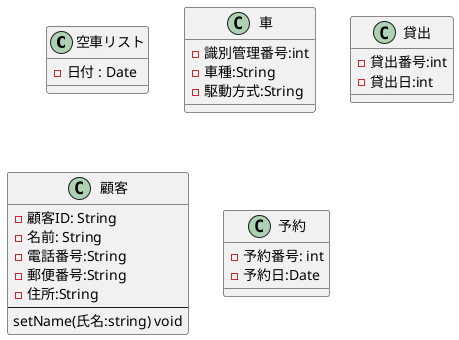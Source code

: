 @startuml
' left to right direction
class "空車リスト" as empty_car {
- 日付 : Date
}
class "車" as car {
- 識別管理番号:int
- 車種:String
- 駆動方式:String
}
class "貸出" as rental {
- 貸出番号:int
- 貸出日:int
}
class "顧客" as customer {
- 顧客ID: String
- 名前: String
- 電話番号:String
- 郵便番号:String
- 住所:String
---
setName(氏名:string) void
}
class "予約" as reserve {
- 予約番号: int
- 予約日:Date
}
@enduml